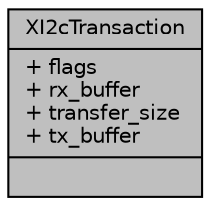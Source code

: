 digraph "XI2cTransaction"
{
  edge [fontname="Helvetica",fontsize="10",labelfontname="Helvetica",labelfontsize="10"];
  node [fontname="Helvetica",fontsize="10",shape=record];
  Node1 [label="{XI2cTransaction\n|+ flags\l+ rx_buffer\l+ transfer_size\l+ tx_buffer\l|}",height=0.2,width=0.4,color="black", fillcolor="grey75", style="filled", fontcolor="black"];
}
